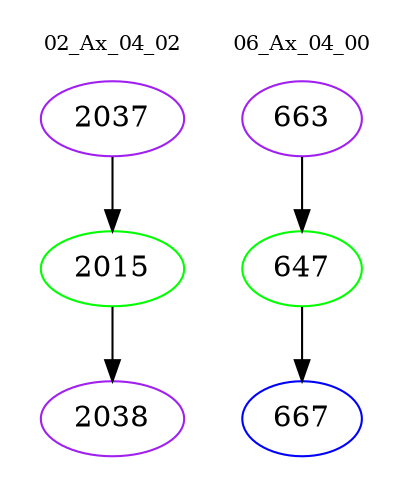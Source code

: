 digraph{
subgraph cluster_0 {
color = white
label = "02_Ax_04_02";
fontsize=10;
T0_2037 [label="2037", color="purple"]
T0_2037 -> T0_2015 [color="black"]
T0_2015 [label="2015", color="green"]
T0_2015 -> T0_2038 [color="black"]
T0_2038 [label="2038", color="purple"]
}
subgraph cluster_1 {
color = white
label = "06_Ax_04_00";
fontsize=10;
T1_663 [label="663", color="purple"]
T1_663 -> T1_647 [color="black"]
T1_647 [label="647", color="green"]
T1_647 -> T1_667 [color="black"]
T1_667 [label="667", color="blue"]
}
}
